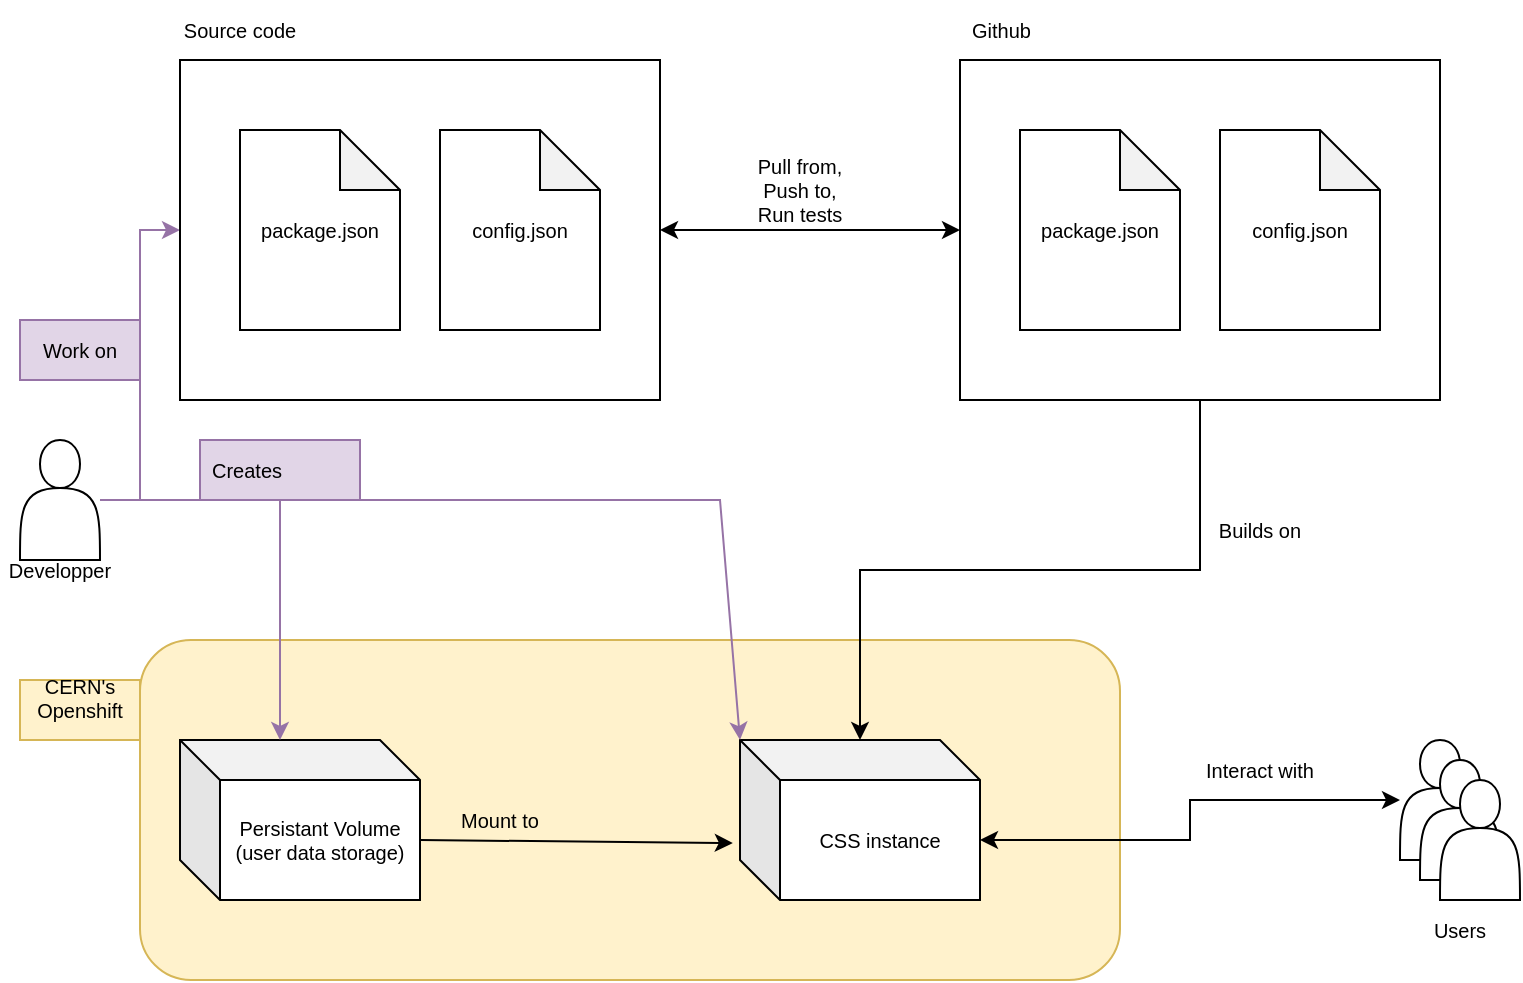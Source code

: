 <mxfile version="15.5.4" type="github"><diagram id="dHc1cRJHoTWc6W5XX8ZM" name="Page-1"><mxGraphModel dx="866" dy="441" grid="1" gridSize="10" guides="1" tooltips="1" connect="1" arrows="1" fold="1" page="1" pageScale="1" pageWidth="850" pageHeight="1100" math="0" shadow="0"><root><mxCell id="0"/><mxCell id="1" parent="0"/><mxCell id="C-8CnPpgdiP-41Fq_T6K-42" value="" style="rounded=1;whiteSpace=wrap;html=1;fontSize=10;fillColor=#fff2cc;strokeColor=#d6b656;" parent="1" vertex="1"><mxGeometry x="110" y="340" width="490" height="170" as="geometry"/></mxCell><mxCell id="C-8CnPpgdiP-41Fq_T6K-16" style="edgeStyle=orthogonalEdgeStyle;rounded=0;orthogonalLoop=1;jettySize=auto;html=1;entryX=0;entryY=0.5;entryDx=0;entryDy=0;fontSize=10;fillColor=#e1d5e7;strokeColor=#9673a6;" parent="1" source="C-8CnPpgdiP-41Fq_T6K-1" target="C-8CnPpgdiP-41Fq_T6K-9" edge="1"><mxGeometry relative="1" as="geometry"/></mxCell><mxCell id="C-8CnPpgdiP-41Fq_T6K-1" value="" style="shape=actor;whiteSpace=wrap;html=1;fontSize=10;" parent="1" vertex="1"><mxGeometry x="50" y="240" width="40" height="60" as="geometry"/></mxCell><mxCell id="C-8CnPpgdiP-41Fq_T6K-39" style="edgeStyle=orthogonalEdgeStyle;rounded=0;orthogonalLoop=1;jettySize=auto;html=1;fontSize=10;startArrow=none;startFill=0;strokeColor=default;" parent="1" source="C-8CnPpgdiP-41Fq_T6K-2" target="C-8CnPpgdiP-41Fq_T6K-25" edge="1"><mxGeometry relative="1" as="geometry"/></mxCell><mxCell id="C-8CnPpgdiP-41Fq_T6K-2" value="" style="rounded=0;whiteSpace=wrap;html=1;fontSize=10;" parent="1" vertex="1"><mxGeometry x="520" y="50" width="240" height="170" as="geometry"/></mxCell><mxCell id="C-8CnPpgdiP-41Fq_T6K-3" value="package.json" style="shape=note;whiteSpace=wrap;html=1;backgroundOutline=1;darkOpacity=0.05;fontSize=10;" parent="1" vertex="1"><mxGeometry x="550" y="85" width="80" height="100" as="geometry"/></mxCell><mxCell id="C-8CnPpgdiP-41Fq_T6K-5" value="config.json" style="shape=note;whiteSpace=wrap;html=1;backgroundOutline=1;darkOpacity=0.05;fontSize=10;" parent="1" vertex="1"><mxGeometry x="650" y="85" width="80" height="100" as="geometry"/></mxCell><mxCell id="C-8CnPpgdiP-41Fq_T6K-17" style="edgeStyle=orthogonalEdgeStyle;rounded=0;orthogonalLoop=1;jettySize=auto;html=1;entryX=0;entryY=0.5;entryDx=0;entryDy=0;fontSize=10;strokeColor=default;startArrow=classic;startFill=1;" parent="1" source="C-8CnPpgdiP-41Fq_T6K-9" target="C-8CnPpgdiP-41Fq_T6K-2" edge="1"><mxGeometry relative="1" as="geometry"/></mxCell><mxCell id="C-8CnPpgdiP-41Fq_T6K-9" value="" style="rounded=0;whiteSpace=wrap;html=1;fontSize=10;" parent="1" vertex="1"><mxGeometry x="130" y="50" width="240" height="170" as="geometry"/></mxCell><mxCell id="C-8CnPpgdiP-41Fq_T6K-10" value="package.json" style="shape=note;whiteSpace=wrap;html=1;backgroundOutline=1;darkOpacity=0.05;fontSize=10;" parent="1" vertex="1"><mxGeometry x="160" y="85" width="80" height="100" as="geometry"/></mxCell><mxCell id="C-8CnPpgdiP-41Fq_T6K-11" value="config.json" style="shape=note;whiteSpace=wrap;html=1;backgroundOutline=1;darkOpacity=0.05;fontSize=10;" parent="1" vertex="1"><mxGeometry x="260" y="85" width="80" height="100" as="geometry"/></mxCell><mxCell id="C-8CnPpgdiP-41Fq_T6K-12" value="Source code" style="text;html=1;strokeColor=none;fillColor=none;align=center;verticalAlign=middle;whiteSpace=wrap;rounded=0;fontSize=10;" parent="1" vertex="1"><mxGeometry x="130" y="20" width="60" height="30" as="geometry"/></mxCell><mxCell id="C-8CnPpgdiP-41Fq_T6K-13" value="Github" style="text;strokeColor=none;fillColor=none;align=left;verticalAlign=middle;spacingLeft=4;spacingRight=4;overflow=hidden;points=[[0,0.5],[1,0.5]];portConstraint=eastwest;rotatable=0;fontSize=10;" parent="1" vertex="1"><mxGeometry x="520" y="20" width="80" height="30" as="geometry"/></mxCell><mxCell id="C-8CnPpgdiP-41Fq_T6K-18" value="Work on " style="text;html=1;strokeColor=#9673a6;fillColor=#e1d5e7;align=center;verticalAlign=middle;whiteSpace=wrap;rounded=0;fontSize=10;" parent="1" vertex="1"><mxGeometry x="50" y="180" width="60" height="30" as="geometry"/></mxCell><mxCell id="C-8CnPpgdiP-41Fq_T6K-22" value="&lt;div&gt;Pull from,&lt;/div&gt;&lt;div&gt;Push to,&lt;/div&gt;&lt;div&gt;Run tests&lt;br&gt;&lt;/div&gt;" style="text;html=1;strokeColor=none;fillColor=none;align=center;verticalAlign=middle;whiteSpace=wrap;rounded=0;fontSize=10;" parent="1" vertex="1"><mxGeometry x="410" y="100" width="60" height="30" as="geometry"/></mxCell><mxCell id="C-8CnPpgdiP-41Fq_T6K-25" value="&lt;div&gt;CSS instance&lt;/div&gt;" style="shape=cube;whiteSpace=wrap;html=1;boundedLbl=1;backgroundOutline=1;darkOpacity=0.05;darkOpacity2=0.1;fontSize=10;" parent="1" vertex="1"><mxGeometry x="410" y="390" width="120" height="80" as="geometry"/></mxCell><mxCell id="C-8CnPpgdiP-41Fq_T6K-27" value="&lt;div&gt;Persistant Volume&lt;/div&gt;&lt;div&gt;(user data storage)&lt;br&gt;&lt;/div&gt;" style="shape=cube;whiteSpace=wrap;html=1;boundedLbl=1;backgroundOutline=1;darkOpacity=0.05;darkOpacity2=0.1;fontSize=10;" parent="1" vertex="1"><mxGeometry x="130" y="390" width="120" height="80" as="geometry"/></mxCell><mxCell id="C-8CnPpgdiP-41Fq_T6K-30" style="edgeStyle=orthogonalEdgeStyle;rounded=0;orthogonalLoop=1;jettySize=auto;html=1;entryX=0;entryY=0;entryDx=50;entryDy=0;entryPerimeter=0;fontSize=10;startArrow=none;startFill=0;strokeColor=#9673a6;fillColor=#e1d5e7;" parent="1" source="C-8CnPpgdiP-41Fq_T6K-1" target="C-8CnPpgdiP-41Fq_T6K-27" edge="1"><mxGeometry relative="1" as="geometry"/></mxCell><mxCell id="C-8CnPpgdiP-41Fq_T6K-33" value="" style="endArrow=classic;html=1;rounded=0;fontSize=10;strokeColor=#9673a6;entryX=0;entryY=0;entryDx=0;entryDy=0;entryPerimeter=0;fillColor=#e1d5e7;" parent="1" target="C-8CnPpgdiP-41Fq_T6K-25" edge="1"><mxGeometry width="50" height="50" relative="1" as="geometry"><mxPoint x="180" y="270" as="sourcePoint"/><mxPoint x="640" y="270" as="targetPoint"/><Array as="points"><mxPoint x="400" y="270"/></Array></mxGeometry></mxCell><mxCell id="C-8CnPpgdiP-41Fq_T6K-35" value="Creates" style="text;strokeColor=#9673a6;fillColor=#e1d5e7;align=left;verticalAlign=middle;spacingLeft=4;spacingRight=4;overflow=hidden;points=[[0,0.5],[1,0.5]];portConstraint=eastwest;rotatable=0;fontSize=10;" parent="1" vertex="1"><mxGeometry x="140" y="240" width="80" height="30" as="geometry"/></mxCell><mxCell id="C-8CnPpgdiP-41Fq_T6K-36" value="" style="endArrow=classic;html=1;rounded=0;fontSize=10;strokeColor=default;exitX=0;exitY=0;exitDx=120;exitDy=50;exitPerimeter=0;entryX=-0.03;entryY=0.644;entryDx=0;entryDy=0;entryPerimeter=0;" parent="1" source="C-8CnPpgdiP-41Fq_T6K-27" target="C-8CnPpgdiP-41Fq_T6K-25" edge="1"><mxGeometry width="50" height="50" relative="1" as="geometry"><mxPoint x="330" y="390" as="sourcePoint"/><mxPoint x="380" y="340" as="targetPoint"/></mxGeometry></mxCell><mxCell id="C-8CnPpgdiP-41Fq_T6K-37" value="Mount to " style="text;html=1;strokeColor=none;fillColor=none;align=center;verticalAlign=middle;whiteSpace=wrap;rounded=0;fontSize=10;" parent="1" vertex="1"><mxGeometry x="260" y="415" width="60" height="30" as="geometry"/></mxCell><mxCell id="C-8CnPpgdiP-41Fq_T6K-40" value="Builds on" style="text;html=1;strokeColor=none;fillColor=none;align=center;verticalAlign=middle;whiteSpace=wrap;rounded=0;fontSize=10;" parent="1" vertex="1"><mxGeometry x="640" y="270" width="60" height="30" as="geometry"/></mxCell><mxCell id="C-8CnPpgdiP-41Fq_T6K-43" value="&lt;div&gt;CERN's Openshift&lt;/div&gt;&lt;div&gt;&lt;br&gt;&lt;/div&gt;" style="text;html=1;strokeColor=#d6b656;fillColor=#fff2cc;align=center;verticalAlign=middle;whiteSpace=wrap;rounded=0;fontSize=10;" parent="1" vertex="1"><mxGeometry x="50" y="360" width="60" height="30" as="geometry"/></mxCell><mxCell id="C-8CnPpgdiP-41Fq_T6K-44" value="&lt;div&gt;Developper&lt;/div&gt;" style="text;html=1;strokeColor=none;fillColor=none;align=center;verticalAlign=middle;whiteSpace=wrap;rounded=0;fontSize=10;" parent="1" vertex="1"><mxGeometry x="40" y="290" width="60" height="30" as="geometry"/></mxCell><mxCell id="C-8CnPpgdiP-41Fq_T6K-50" style="edgeStyle=orthogonalEdgeStyle;rounded=0;orthogonalLoop=1;jettySize=auto;html=1;entryX=0;entryY=0;entryDx=120;entryDy=50;entryPerimeter=0;fontSize=10;startArrow=classic;startFill=1;strokeColor=default;" parent="1" source="C-8CnPpgdiP-41Fq_T6K-45" target="C-8CnPpgdiP-41Fq_T6K-25" edge="1"><mxGeometry relative="1" as="geometry"/></mxCell><mxCell id="C-8CnPpgdiP-41Fq_T6K-45" value="" style="shape=actor;whiteSpace=wrap;html=1;fontSize=10;" parent="1" vertex="1"><mxGeometry x="740" y="390" width="40" height="60" as="geometry"/></mxCell><mxCell id="C-8CnPpgdiP-41Fq_T6K-46" value="" style="shape=actor;whiteSpace=wrap;html=1;fontSize=10;" parent="1" vertex="1"><mxGeometry x="750" y="400" width="40" height="60" as="geometry"/></mxCell><mxCell id="C-8CnPpgdiP-41Fq_T6K-47" value="" style="shape=actor;whiteSpace=wrap;html=1;fontSize=10;" parent="1" vertex="1"><mxGeometry x="760" y="410" width="40" height="60" as="geometry"/></mxCell><mxCell id="C-8CnPpgdiP-41Fq_T6K-48" value="&lt;div&gt;Users&lt;/div&gt;" style="text;html=1;strokeColor=none;fillColor=none;align=center;verticalAlign=middle;whiteSpace=wrap;rounded=0;fontSize=10;" parent="1" vertex="1"><mxGeometry x="740" y="470" width="60" height="30" as="geometry"/></mxCell><mxCell id="C-8CnPpgdiP-41Fq_T6K-51" value="&lt;div&gt;Interact with&lt;/div&gt;" style="text;html=1;strokeColor=none;fillColor=none;align=center;verticalAlign=middle;whiteSpace=wrap;rounded=0;fontSize=10;" parent="1" vertex="1"><mxGeometry x="640" y="390" width="60" height="30" as="geometry"/></mxCell></root></mxGraphModel></diagram></mxfile>